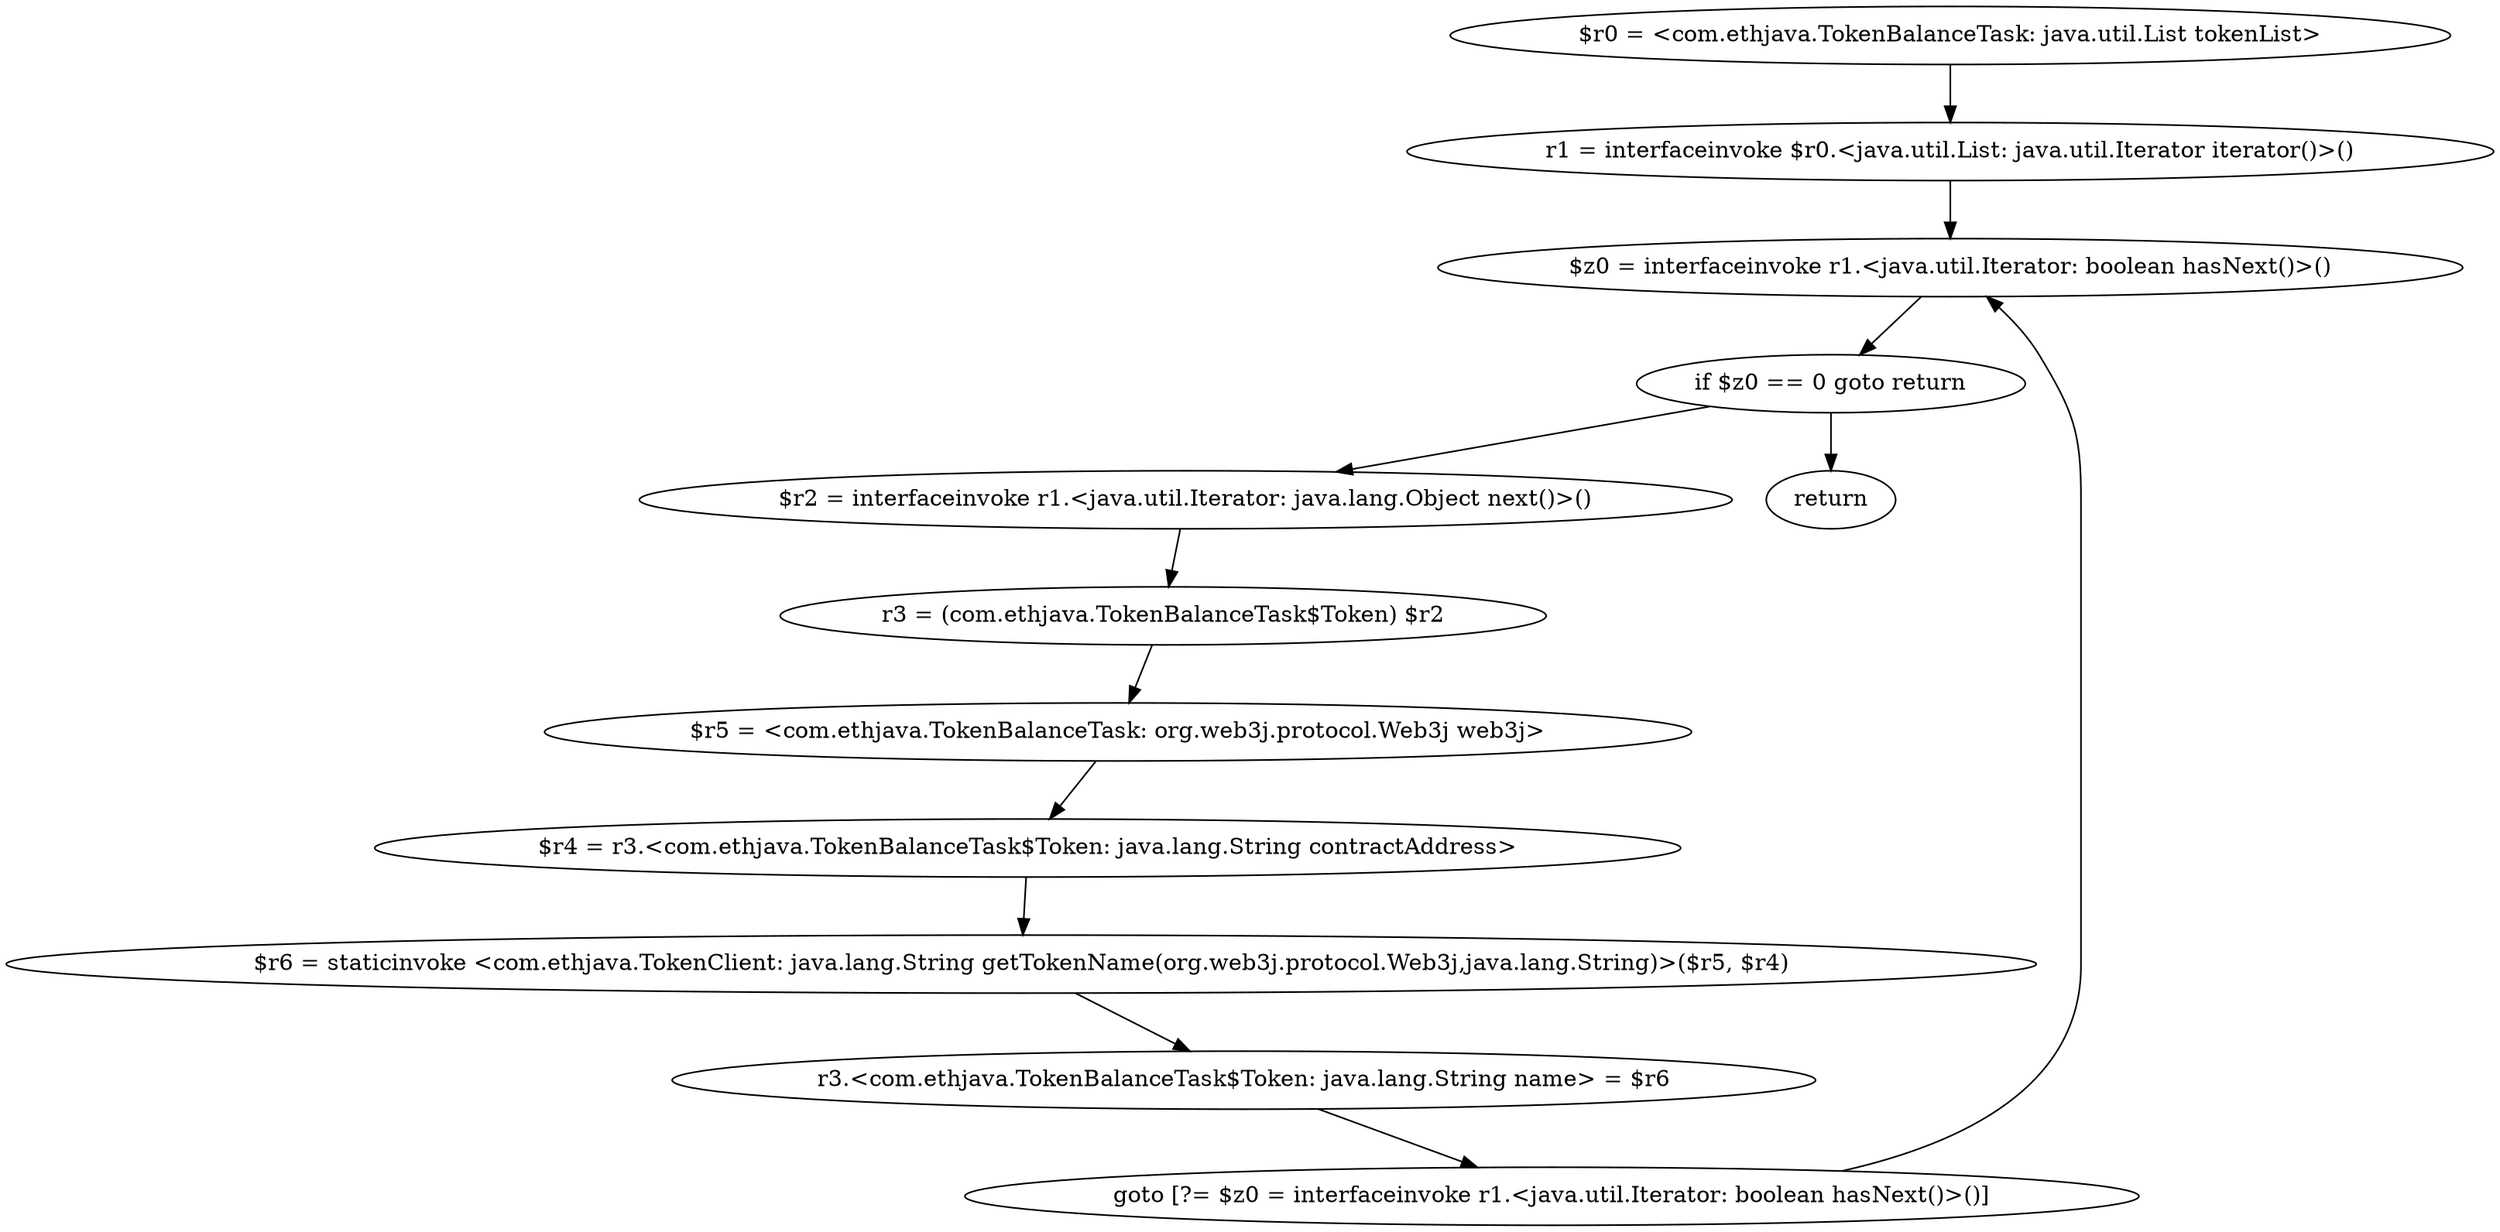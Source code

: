 digraph "unitGraph" {
    "$r0 = <com.ethjava.TokenBalanceTask: java.util.List tokenList>"
    "r1 = interfaceinvoke $r0.<java.util.List: java.util.Iterator iterator()>()"
    "$z0 = interfaceinvoke r1.<java.util.Iterator: boolean hasNext()>()"
    "if $z0 == 0 goto return"
    "$r2 = interfaceinvoke r1.<java.util.Iterator: java.lang.Object next()>()"
    "r3 = (com.ethjava.TokenBalanceTask$Token) $r2"
    "$r5 = <com.ethjava.TokenBalanceTask: org.web3j.protocol.Web3j web3j>"
    "$r4 = r3.<com.ethjava.TokenBalanceTask$Token: java.lang.String contractAddress>"
    "$r6 = staticinvoke <com.ethjava.TokenClient: java.lang.String getTokenName(org.web3j.protocol.Web3j,java.lang.String)>($r5, $r4)"
    "r3.<com.ethjava.TokenBalanceTask$Token: java.lang.String name> = $r6"
    "goto [?= $z0 = interfaceinvoke r1.<java.util.Iterator: boolean hasNext()>()]"
    "return"
    "$r0 = <com.ethjava.TokenBalanceTask: java.util.List tokenList>"->"r1 = interfaceinvoke $r0.<java.util.List: java.util.Iterator iterator()>()";
    "r1 = interfaceinvoke $r0.<java.util.List: java.util.Iterator iterator()>()"->"$z0 = interfaceinvoke r1.<java.util.Iterator: boolean hasNext()>()";
    "$z0 = interfaceinvoke r1.<java.util.Iterator: boolean hasNext()>()"->"if $z0 == 0 goto return";
    "if $z0 == 0 goto return"->"$r2 = interfaceinvoke r1.<java.util.Iterator: java.lang.Object next()>()";
    "if $z0 == 0 goto return"->"return";
    "$r2 = interfaceinvoke r1.<java.util.Iterator: java.lang.Object next()>()"->"r3 = (com.ethjava.TokenBalanceTask$Token) $r2";
    "r3 = (com.ethjava.TokenBalanceTask$Token) $r2"->"$r5 = <com.ethjava.TokenBalanceTask: org.web3j.protocol.Web3j web3j>";
    "$r5 = <com.ethjava.TokenBalanceTask: org.web3j.protocol.Web3j web3j>"->"$r4 = r3.<com.ethjava.TokenBalanceTask$Token: java.lang.String contractAddress>";
    "$r4 = r3.<com.ethjava.TokenBalanceTask$Token: java.lang.String contractAddress>"->"$r6 = staticinvoke <com.ethjava.TokenClient: java.lang.String getTokenName(org.web3j.protocol.Web3j,java.lang.String)>($r5, $r4)";
    "$r6 = staticinvoke <com.ethjava.TokenClient: java.lang.String getTokenName(org.web3j.protocol.Web3j,java.lang.String)>($r5, $r4)"->"r3.<com.ethjava.TokenBalanceTask$Token: java.lang.String name> = $r6";
    "r3.<com.ethjava.TokenBalanceTask$Token: java.lang.String name> = $r6"->"goto [?= $z0 = interfaceinvoke r1.<java.util.Iterator: boolean hasNext()>()]";
    "goto [?= $z0 = interfaceinvoke r1.<java.util.Iterator: boolean hasNext()>()]"->"$z0 = interfaceinvoke r1.<java.util.Iterator: boolean hasNext()>()";
}
